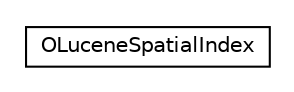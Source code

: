 #!/usr/local/bin/dot
#
# Class diagram 
# Generated by UMLGraph version R5_6-24-gf6e263 (http://www.umlgraph.org/)
#

digraph G {
	edge [fontname="Helvetica",fontsize=10,labelfontname="Helvetica",labelfontsize=10];
	node [fontname="Helvetica",fontsize=10,shape=plaintext];
	nodesep=0.25;
	ranksep=0.5;
	// com.orientechnologies.spatial.index.OLuceneSpatialIndex
	c687179 [label=<<table title="com.orientechnologies.spatial.index.OLuceneSpatialIndex" border="0" cellborder="1" cellspacing="0" cellpadding="2" port="p" href="./OLuceneSpatialIndex.html">
		<tr><td><table border="0" cellspacing="0" cellpadding="1">
<tr><td align="center" balign="center"> OLuceneSpatialIndex </td></tr>
		</table></td></tr>
		</table>>, URL="./OLuceneSpatialIndex.html", fontname="Helvetica", fontcolor="black", fontsize=10.0];
}

